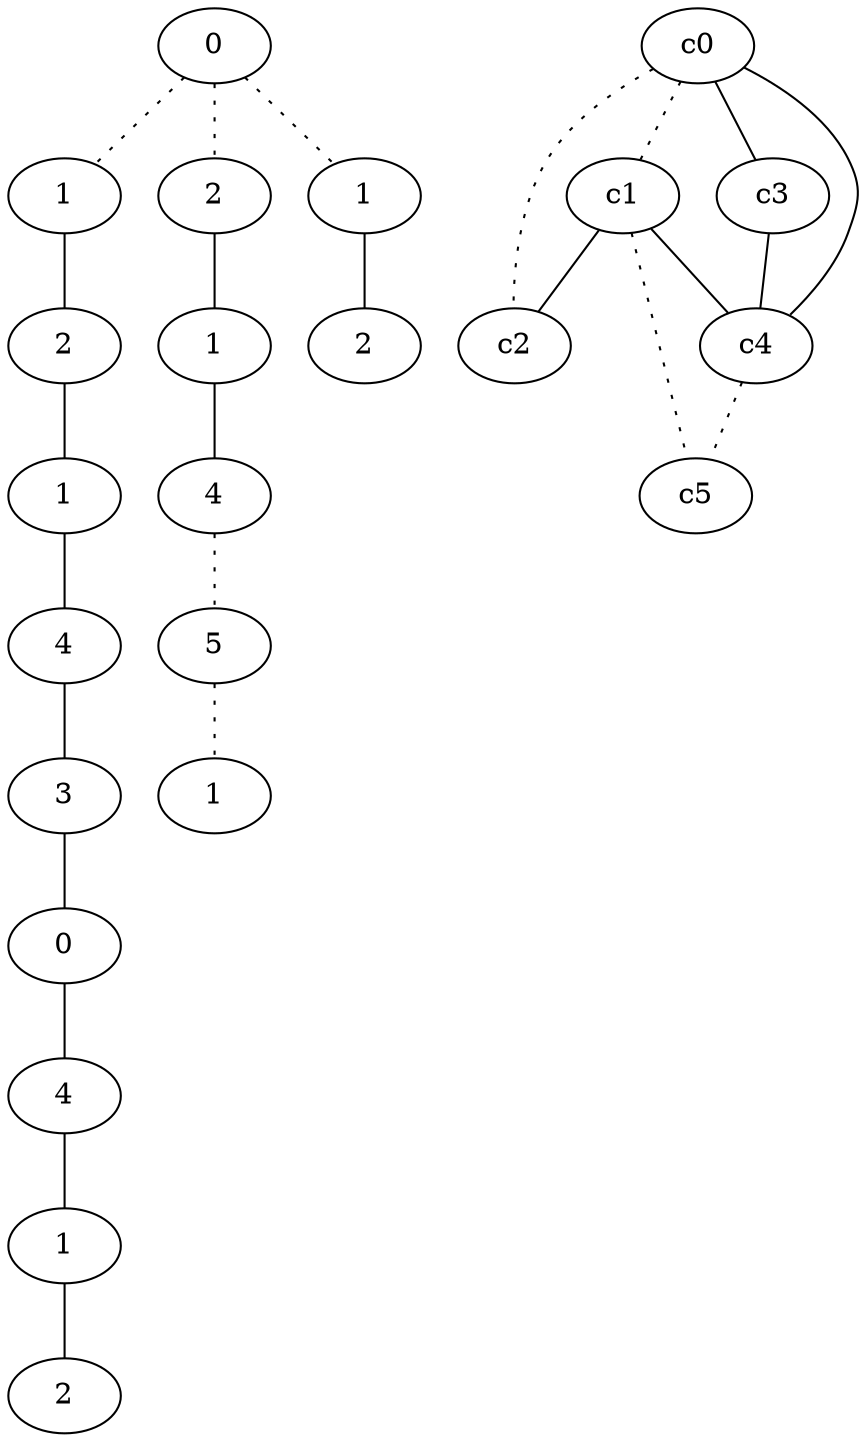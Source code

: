 graph {
a0[label=0];
a1[label=1];
a2[label=2];
a3[label=1];
a4[label=4];
a5[label=3];
a6[label=0];
a7[label=4];
a8[label=1];
a9[label=2];
a10[label=2];
a11[label=1];
a12[label=4];
a13[label=5];
a14[label=1];
a15[label=1];
a16[label=2];
a0 -- a1 [style=dotted];
a0 -- a10 [style=dotted];
a0 -- a15 [style=dotted];
a1 -- a2;
a2 -- a3;
a3 -- a4;
a4 -- a5;
a5 -- a6;
a6 -- a7;
a7 -- a8;
a8 -- a9;
a10 -- a11;
a11 -- a12;
a12 -- a13 [style=dotted];
a13 -- a14 [style=dotted];
a15 -- a16;
c0 -- c1 [style=dotted];
c0 -- c2 [style=dotted];
c0 -- c3;
c0 -- c4;
c1 -- c2;
c1 -- c4;
c1 -- c5 [style=dotted];
c3 -- c4;
c4 -- c5 [style=dotted];
}
